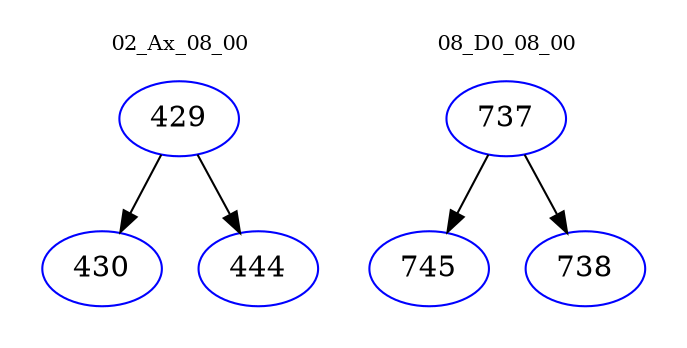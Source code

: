 digraph{
subgraph cluster_0 {
color = white
label = "02_Ax_08_00";
fontsize=10;
T0_429 [label="429", color="blue"]
T0_429 -> T0_430 [color="black"]
T0_430 [label="430", color="blue"]
T0_429 -> T0_444 [color="black"]
T0_444 [label="444", color="blue"]
}
subgraph cluster_1 {
color = white
label = "08_D0_08_00";
fontsize=10;
T1_737 [label="737", color="blue"]
T1_737 -> T1_745 [color="black"]
T1_745 [label="745", color="blue"]
T1_737 -> T1_738 [color="black"]
T1_738 [label="738", color="blue"]
}
}
